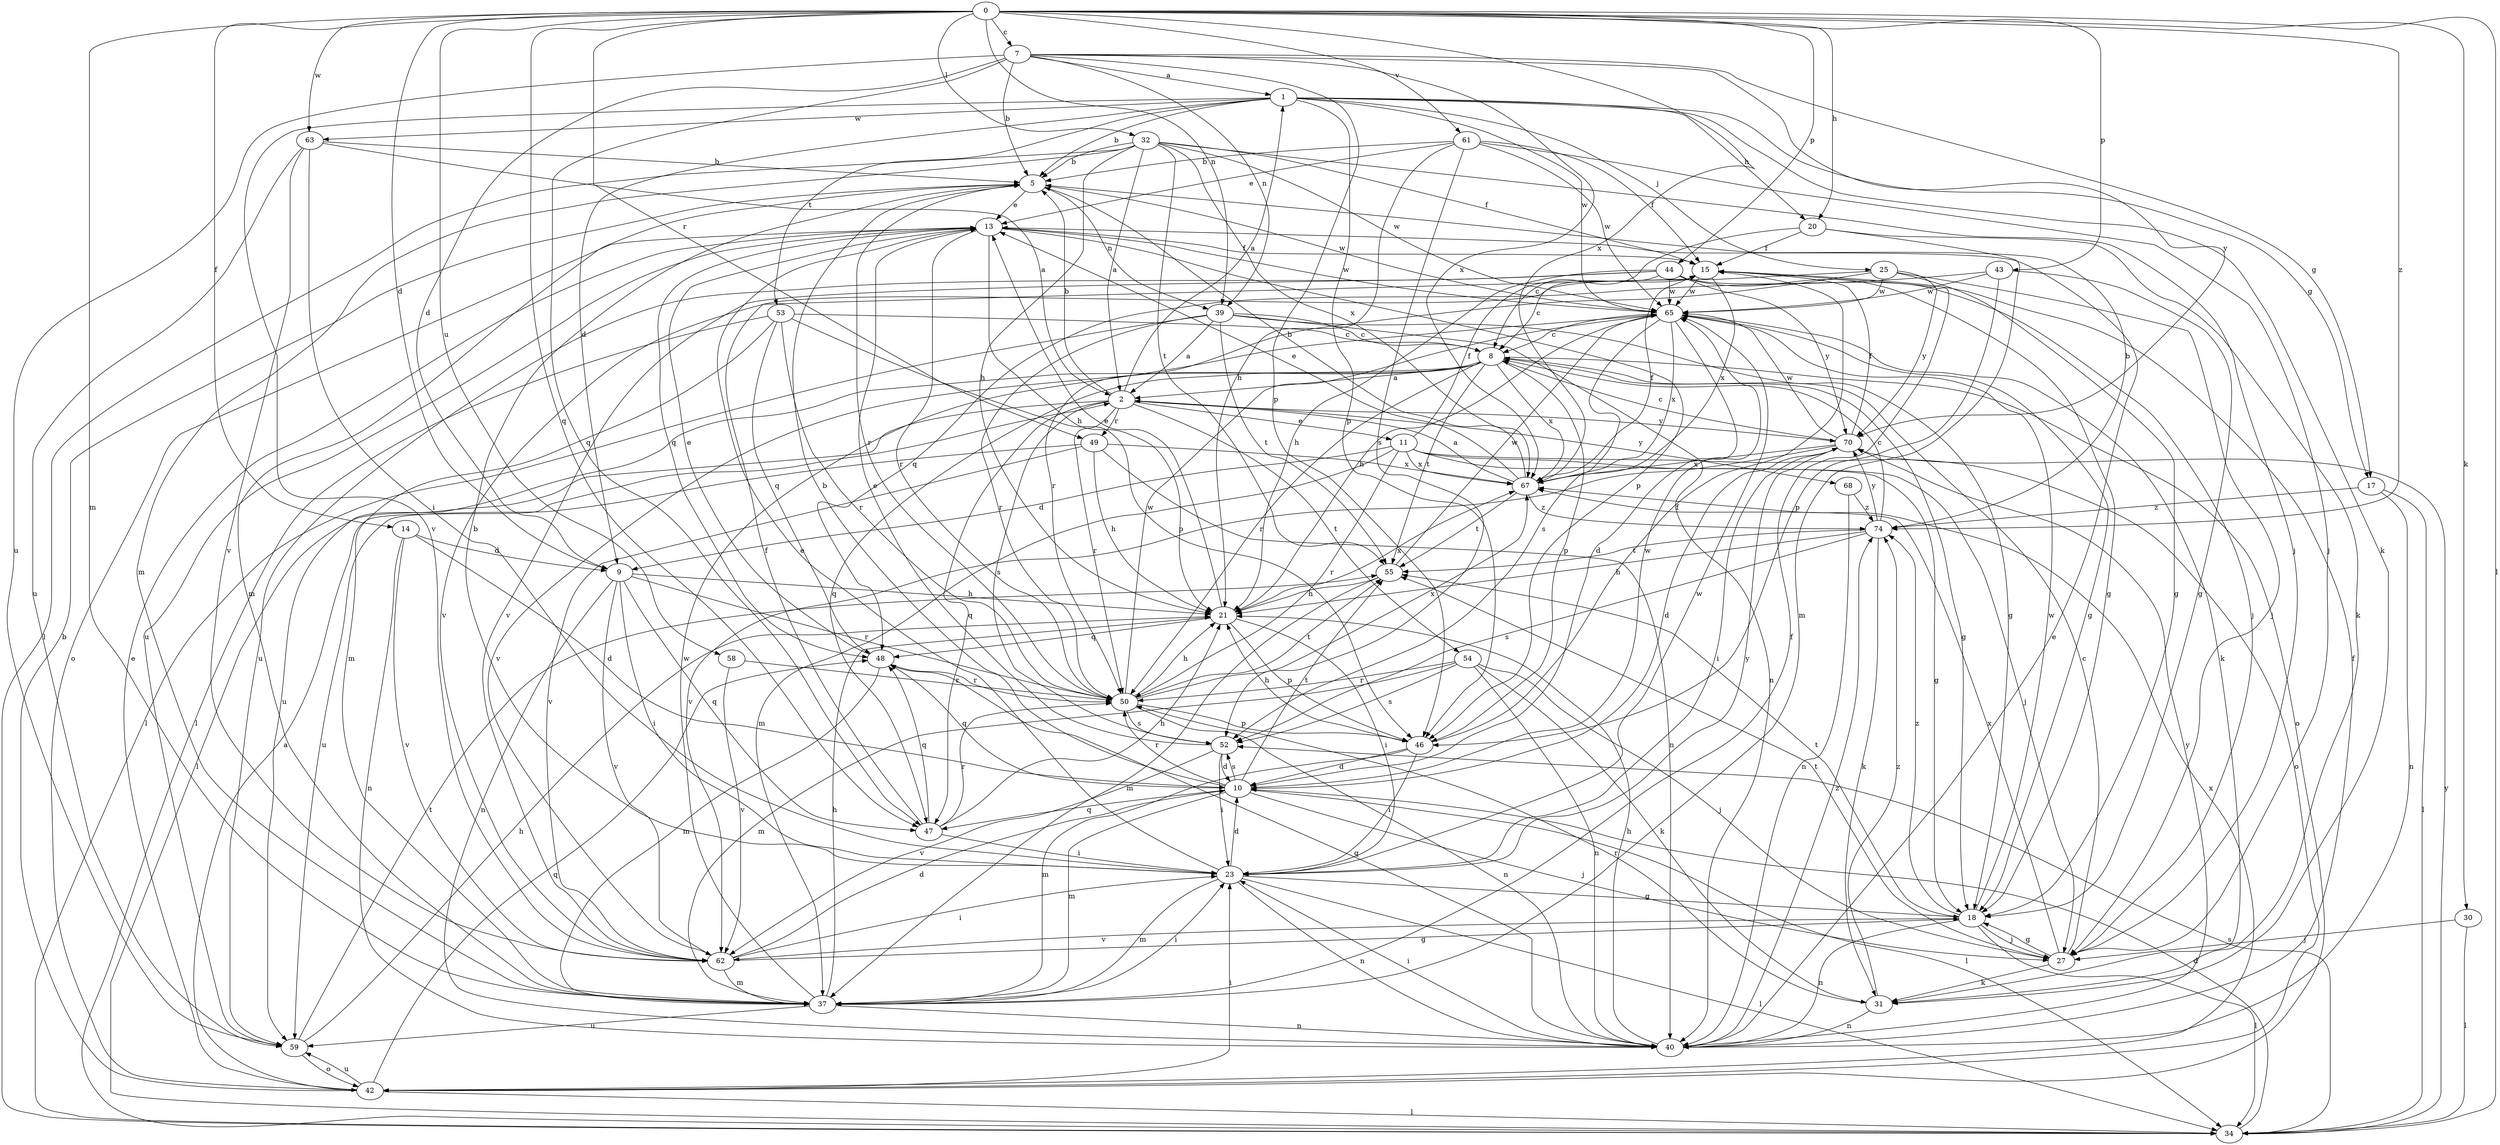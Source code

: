 strict digraph  {
0;
1;
2;
5;
7;
8;
9;
10;
11;
13;
14;
15;
17;
18;
20;
21;
23;
25;
27;
30;
31;
32;
34;
37;
39;
40;
42;
43;
44;
46;
47;
48;
49;
50;
52;
53;
54;
55;
58;
59;
61;
62;
63;
65;
67;
68;
70;
74;
0 -> 7  [label=c];
0 -> 9  [label=d];
0 -> 14  [label=f];
0 -> 20  [label=h];
0 -> 30  [label=k];
0 -> 32  [label=l];
0 -> 34  [label=l];
0 -> 37  [label=m];
0 -> 39  [label=n];
0 -> 43  [label=p];
0 -> 44  [label=p];
0 -> 47  [label=q];
0 -> 49  [label=r];
0 -> 58  [label=u];
0 -> 61  [label=v];
0 -> 63  [label=w];
0 -> 67  [label=x];
0 -> 74  [label=z];
1 -> 5  [label=b];
1 -> 9  [label=d];
1 -> 17  [label=g];
1 -> 20  [label=h];
1 -> 25  [label=j];
1 -> 31  [label=k];
1 -> 46  [label=p];
1 -> 53  [label=t];
1 -> 62  [label=v];
1 -> 63  [label=w];
1 -> 65  [label=w];
2 -> 1  [label=a];
2 -> 5  [label=b];
2 -> 11  [label=e];
2 -> 34  [label=l];
2 -> 47  [label=q];
2 -> 49  [label=r];
2 -> 50  [label=r];
2 -> 52  [label=s];
2 -> 54  [label=t];
2 -> 68  [label=y];
2 -> 70  [label=y];
5 -> 13  [label=e];
5 -> 37  [label=m];
5 -> 39  [label=n];
5 -> 50  [label=r];
5 -> 65  [label=w];
7 -> 1  [label=a];
7 -> 5  [label=b];
7 -> 9  [label=d];
7 -> 17  [label=g];
7 -> 39  [label=n];
7 -> 46  [label=p];
7 -> 47  [label=q];
7 -> 59  [label=u];
7 -> 67  [label=x];
7 -> 70  [label=y];
8 -> 2  [label=a];
8 -> 18  [label=g];
8 -> 42  [label=o];
8 -> 46  [label=p];
8 -> 47  [label=q];
8 -> 50  [label=r];
8 -> 55  [label=t];
8 -> 59  [label=u];
8 -> 62  [label=v];
8 -> 67  [label=x];
9 -> 21  [label=h];
9 -> 23  [label=i];
9 -> 40  [label=n];
9 -> 47  [label=q];
9 -> 50  [label=r];
9 -> 62  [label=v];
10 -> 5  [label=b];
10 -> 27  [label=j];
10 -> 34  [label=l];
10 -> 37  [label=m];
10 -> 47  [label=q];
10 -> 48  [label=q];
10 -> 50  [label=r];
10 -> 52  [label=s];
10 -> 55  [label=t];
10 -> 65  [label=w];
11 -> 9  [label=d];
11 -> 15  [label=f];
11 -> 18  [label=g];
11 -> 27  [label=j];
11 -> 37  [label=m];
11 -> 42  [label=o];
11 -> 50  [label=r];
11 -> 67  [label=x];
13 -> 15  [label=f];
13 -> 21  [label=h];
13 -> 42  [label=o];
13 -> 46  [label=p];
13 -> 48  [label=q];
13 -> 50  [label=r];
13 -> 59  [label=u];
13 -> 65  [label=w];
14 -> 9  [label=d];
14 -> 10  [label=d];
14 -> 40  [label=n];
14 -> 62  [label=v];
15 -> 65  [label=w];
15 -> 67  [label=x];
17 -> 34  [label=l];
17 -> 40  [label=n];
17 -> 74  [label=z];
18 -> 27  [label=j];
18 -> 34  [label=l];
18 -> 40  [label=n];
18 -> 55  [label=t];
18 -> 62  [label=v];
18 -> 65  [label=w];
18 -> 74  [label=z];
20 -> 8  [label=c];
20 -> 15  [label=f];
20 -> 31  [label=k];
20 -> 37  [label=m];
21 -> 13  [label=e];
21 -> 23  [label=i];
21 -> 46  [label=p];
21 -> 48  [label=q];
21 -> 67  [label=x];
23 -> 5  [label=b];
23 -> 10  [label=d];
23 -> 13  [label=e];
23 -> 18  [label=g];
23 -> 34  [label=l];
23 -> 37  [label=m];
23 -> 40  [label=n];
23 -> 65  [label=w];
23 -> 70  [label=y];
25 -> 18  [label=g];
25 -> 27  [label=j];
25 -> 50  [label=r];
25 -> 62  [label=v];
25 -> 65  [label=w];
25 -> 70  [label=y];
27 -> 8  [label=c];
27 -> 18  [label=g];
27 -> 31  [label=k];
27 -> 55  [label=t];
27 -> 67  [label=x];
30 -> 27  [label=j];
30 -> 34  [label=l];
31 -> 40  [label=n];
31 -> 50  [label=r];
31 -> 74  [label=z];
32 -> 2  [label=a];
32 -> 5  [label=b];
32 -> 15  [label=f];
32 -> 21  [label=h];
32 -> 27  [label=j];
32 -> 34  [label=l];
32 -> 37  [label=m];
32 -> 55  [label=t];
32 -> 65  [label=w];
32 -> 67  [label=x];
34 -> 10  [label=d];
34 -> 52  [label=s];
34 -> 70  [label=y];
37 -> 15  [label=f];
37 -> 21  [label=h];
37 -> 23  [label=i];
37 -> 40  [label=n];
37 -> 59  [label=u];
37 -> 65  [label=w];
39 -> 2  [label=a];
39 -> 8  [label=c];
39 -> 18  [label=g];
39 -> 34  [label=l];
39 -> 40  [label=n];
39 -> 50  [label=r];
39 -> 55  [label=t];
40 -> 13  [label=e];
40 -> 15  [label=f];
40 -> 21  [label=h];
40 -> 23  [label=i];
40 -> 48  [label=q];
40 -> 70  [label=y];
40 -> 74  [label=z];
42 -> 2  [label=a];
42 -> 5  [label=b];
42 -> 13  [label=e];
42 -> 23  [label=i];
42 -> 34  [label=l];
42 -> 48  [label=q];
42 -> 59  [label=u];
42 -> 67  [label=x];
43 -> 18  [label=g];
43 -> 46  [label=p];
43 -> 48  [label=q];
43 -> 65  [label=w];
44 -> 8  [label=c];
44 -> 18  [label=g];
44 -> 21  [label=h];
44 -> 27  [label=j];
44 -> 59  [label=u];
44 -> 62  [label=v];
44 -> 65  [label=w];
44 -> 70  [label=y];
46 -> 10  [label=d];
46 -> 15  [label=f];
46 -> 21  [label=h];
46 -> 23  [label=i];
46 -> 37  [label=m];
47 -> 15  [label=f];
47 -> 21  [label=h];
47 -> 23  [label=i];
47 -> 48  [label=q];
47 -> 50  [label=r];
48 -> 13  [label=e];
48 -> 37  [label=m];
48 -> 50  [label=r];
49 -> 21  [label=h];
49 -> 40  [label=n];
49 -> 59  [label=u];
49 -> 62  [label=v];
49 -> 67  [label=x];
50 -> 21  [label=h];
50 -> 40  [label=n];
50 -> 46  [label=p];
50 -> 52  [label=s];
50 -> 55  [label=t];
50 -> 65  [label=w];
50 -> 67  [label=x];
52 -> 10  [label=d];
52 -> 13  [label=e];
52 -> 23  [label=i];
52 -> 62  [label=v];
53 -> 8  [label=c];
53 -> 34  [label=l];
53 -> 37  [label=m];
53 -> 46  [label=p];
53 -> 48  [label=q];
53 -> 50  [label=r];
54 -> 27  [label=j];
54 -> 31  [label=k];
54 -> 37  [label=m];
54 -> 40  [label=n];
54 -> 50  [label=r];
54 -> 52  [label=s];
55 -> 21  [label=h];
55 -> 37  [label=m];
55 -> 65  [label=w];
58 -> 50  [label=r];
58 -> 62  [label=v];
59 -> 21  [label=h];
59 -> 42  [label=o];
59 -> 55  [label=t];
61 -> 5  [label=b];
61 -> 13  [label=e];
61 -> 15  [label=f];
61 -> 21  [label=h];
61 -> 27  [label=j];
61 -> 52  [label=s];
61 -> 65  [label=w];
62 -> 10  [label=d];
62 -> 18  [label=g];
62 -> 23  [label=i];
62 -> 37  [label=m];
63 -> 2  [label=a];
63 -> 5  [label=b];
63 -> 23  [label=i];
63 -> 59  [label=u];
63 -> 62  [label=v];
65 -> 8  [label=c];
65 -> 10  [label=d];
65 -> 18  [label=g];
65 -> 21  [label=h];
65 -> 31  [label=k];
65 -> 52  [label=s];
65 -> 67  [label=x];
67 -> 2  [label=a];
67 -> 5  [label=b];
67 -> 13  [label=e];
67 -> 15  [label=f];
67 -> 55  [label=t];
67 -> 74  [label=z];
68 -> 40  [label=n];
68 -> 74  [label=z];
70 -> 8  [label=c];
70 -> 10  [label=d];
70 -> 15  [label=f];
70 -> 23  [label=i];
70 -> 62  [label=v];
70 -> 65  [label=w];
70 -> 67  [label=x];
74 -> 5  [label=b];
74 -> 8  [label=c];
74 -> 21  [label=h];
74 -> 31  [label=k];
74 -> 52  [label=s];
74 -> 55  [label=t];
74 -> 70  [label=y];
}
